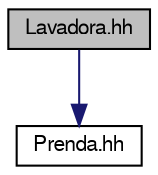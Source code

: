digraph "Lavadora.hh"
{
 // LATEX_PDF_SIZE
  edge [fontname="FreeSans",fontsize="10",labelfontname="FreeSans",labelfontsize="10"];
  node [fontname="FreeSans",fontsize="10",shape=record];
  Node1 [label="Lavadora.hh",height=0.2,width=0.4,color="black", fillcolor="grey75", style="filled", fontcolor="black",tooltip="Especificación de la clase Lavadora."];
  Node1 -> Node2 [color="midnightblue",fontsize="10",style="solid",fontname="FreeSans"];
  Node2 [label="Prenda.hh",height=0.2,width=0.4,color="black", fillcolor="white", style="filled",URL="$_prenda_8hh.html",tooltip="Especificación de la clase Prenda."];
}
